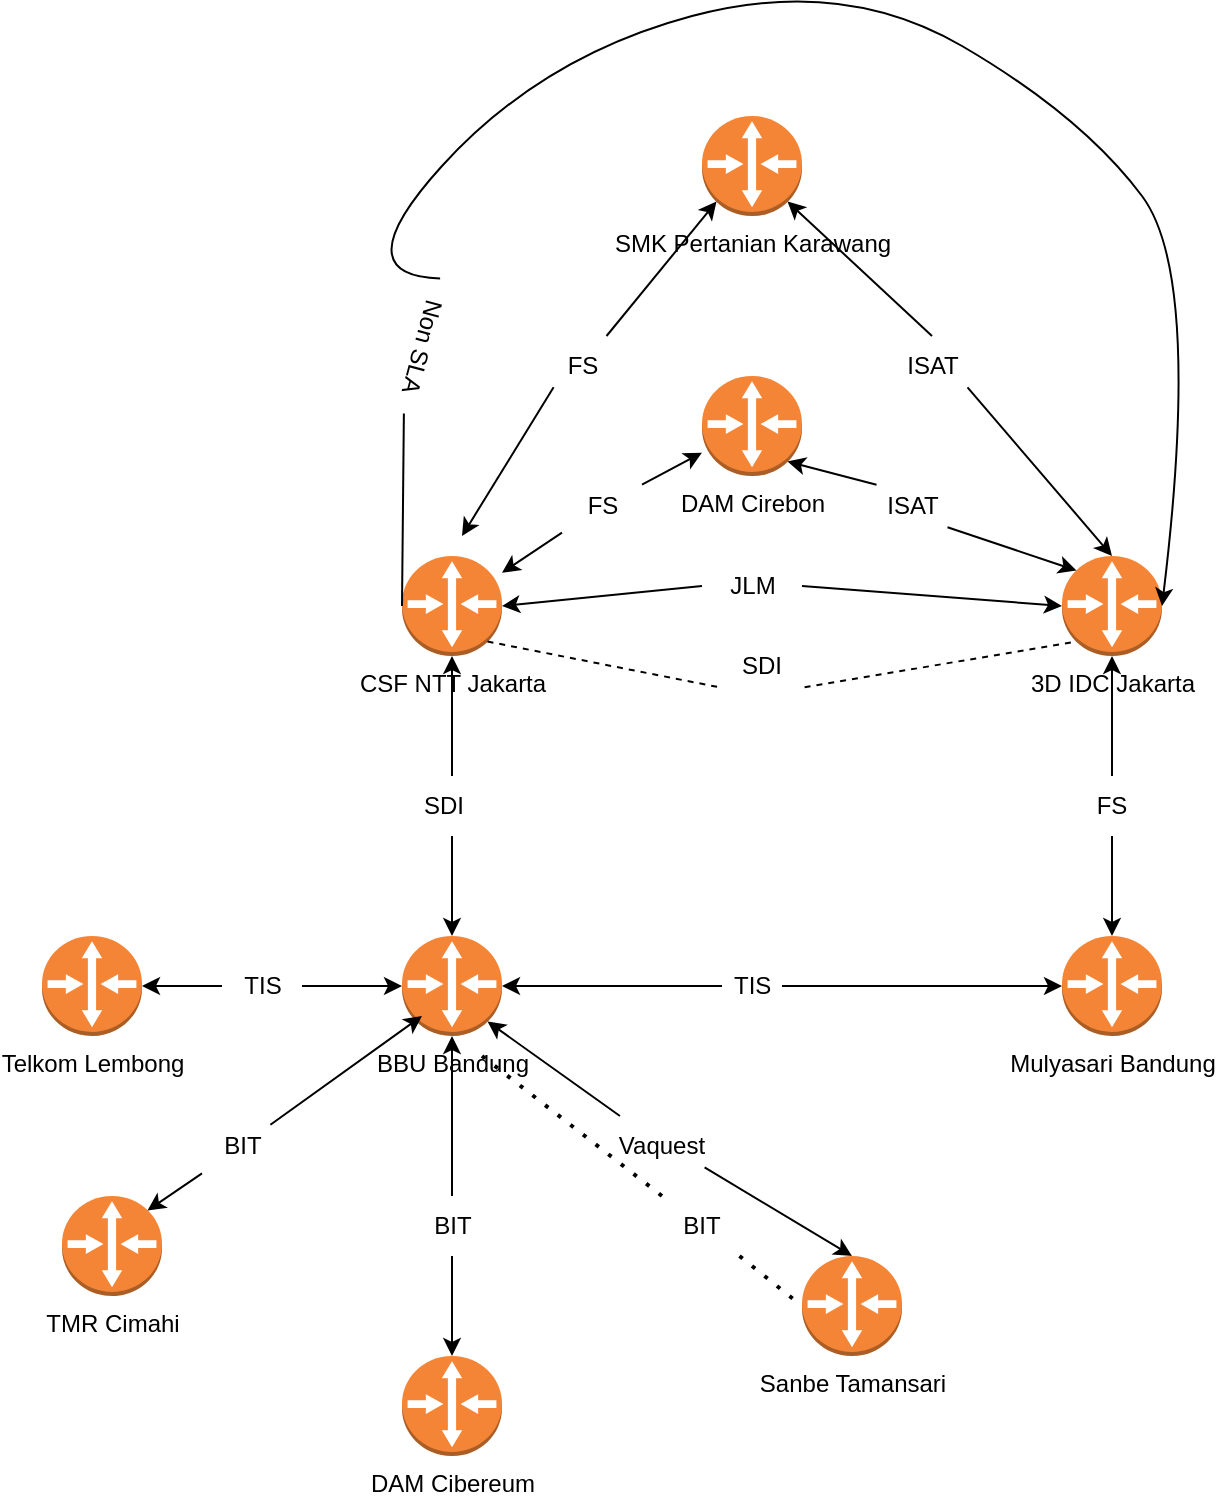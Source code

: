 <mxfile version="20.6.0" type="github">
  <diagram id="0YzVZVSKIRS8GfVN_3J6" name="Page-1">
    <mxGraphModel dx="1296" dy="718" grid="1" gridSize="10" guides="1" tooltips="1" connect="1" arrows="1" fold="1" page="1" pageScale="1" pageWidth="850" pageHeight="1100" math="0" shadow="0">
      <root>
        <mxCell id="0" />
        <mxCell id="1" parent="0" />
        <mxCell id="U0wfsAF0q6kyz8NtuZ6O-1" value="CSF NTT Jakarta" style="outlineConnect=0;dashed=0;verticalLabelPosition=bottom;verticalAlign=top;align=center;html=1;shape=mxgraph.aws3.router;fillColor=#F58536;gradientColor=none;" vertex="1" parent="1">
          <mxGeometry x="260" y="280" width="50" height="50" as="geometry" />
        </mxCell>
        <mxCell id="U0wfsAF0q6kyz8NtuZ6O-2" value="3D IDC Jakarta" style="outlineConnect=0;dashed=0;verticalLabelPosition=bottom;verticalAlign=top;align=center;html=1;shape=mxgraph.aws3.router;fillColor=#F58536;gradientColor=none;" vertex="1" parent="1">
          <mxGeometry x="590" y="280" width="50" height="50" as="geometry" />
        </mxCell>
        <mxCell id="U0wfsAF0q6kyz8NtuZ6O-3" value="BBU Bandung" style="outlineConnect=0;dashed=0;verticalLabelPosition=bottom;verticalAlign=top;align=center;html=1;shape=mxgraph.aws3.router;fillColor=#F58536;gradientColor=none;" vertex="1" parent="1">
          <mxGeometry x="260" y="470" width="50" height="50" as="geometry" />
        </mxCell>
        <mxCell id="U0wfsAF0q6kyz8NtuZ6O-4" value="Mulyasari Bandung" style="outlineConnect=0;dashed=0;verticalLabelPosition=bottom;verticalAlign=top;align=center;html=1;shape=mxgraph.aws3.router;fillColor=#F58536;gradientColor=none;" vertex="1" parent="1">
          <mxGeometry x="590" y="470" width="50" height="50" as="geometry" />
        </mxCell>
        <mxCell id="U0wfsAF0q6kyz8NtuZ6O-6" value="" style="endArrow=classic;startArrow=none;html=1;rounded=0;exitX=1;exitY=0.5;exitDx=0;exitDy=0;exitPerimeter=0;entryX=0;entryY=0.5;entryDx=0;entryDy=0;entryPerimeter=0;" edge="1" parent="1" source="U0wfsAF0q6kyz8NtuZ6O-36" target="U0wfsAF0q6kyz8NtuZ6O-4">
          <mxGeometry width="50" height="50" relative="1" as="geometry">
            <mxPoint x="400" y="490" as="sourcePoint" />
            <mxPoint x="450" y="440" as="targetPoint" />
          </mxGeometry>
        </mxCell>
        <mxCell id="U0wfsAF0q6kyz8NtuZ6O-7" value="" style="endArrow=classic;startArrow=none;html=1;rounded=0;entryX=0.5;entryY=1;entryDx=0;entryDy=0;entryPerimeter=0;exitX=0.5;exitY=0;exitDx=0;exitDy=0;exitPerimeter=0;" edge="1" parent="1" source="U0wfsAF0q6kyz8NtuZ6O-37" target="U0wfsAF0q6kyz8NtuZ6O-1">
          <mxGeometry width="50" height="50" relative="1" as="geometry">
            <mxPoint x="200" y="450" as="sourcePoint" />
            <mxPoint x="250" y="400" as="targetPoint" />
          </mxGeometry>
        </mxCell>
        <mxCell id="U0wfsAF0q6kyz8NtuZ6O-8" value="" style="endArrow=classic;startArrow=none;html=1;rounded=0;entryX=0.5;entryY=1;entryDx=0;entryDy=0;entryPerimeter=0;exitX=0.5;exitY=0;exitDx=0;exitDy=0;exitPerimeter=0;" edge="1" parent="1" source="U0wfsAF0q6kyz8NtuZ6O-38" target="U0wfsAF0q6kyz8NtuZ6O-2">
          <mxGeometry width="50" height="50" relative="1" as="geometry">
            <mxPoint x="560" y="430" as="sourcePoint" />
            <mxPoint x="610" y="380" as="targetPoint" />
          </mxGeometry>
        </mxCell>
        <mxCell id="U0wfsAF0q6kyz8NtuZ6O-9" value="" style="endArrow=classic;startArrow=none;html=1;rounded=0;exitX=1;exitY=0.5;exitDx=0;exitDy=0;exitPerimeter=0;entryX=0;entryY=0.5;entryDx=0;entryDy=0;entryPerimeter=0;" edge="1" parent="1" source="U0wfsAF0q6kyz8NtuZ6O-55" target="U0wfsAF0q6kyz8NtuZ6O-2">
          <mxGeometry width="50" height="50" relative="1" as="geometry">
            <mxPoint x="420" y="370" as="sourcePoint" />
            <mxPoint x="470" y="320" as="targetPoint" />
          </mxGeometry>
        </mxCell>
        <mxCell id="U0wfsAF0q6kyz8NtuZ6O-10" value="Telkom Lembong" style="outlineConnect=0;dashed=0;verticalLabelPosition=bottom;verticalAlign=top;align=center;html=1;shape=mxgraph.aws3.router;fillColor=#F58536;gradientColor=none;" vertex="1" parent="1">
          <mxGeometry x="80" y="470" width="50" height="50" as="geometry" />
        </mxCell>
        <mxCell id="U0wfsAF0q6kyz8NtuZ6O-11" value="TMR Cimahi" style="outlineConnect=0;dashed=0;verticalLabelPosition=bottom;verticalAlign=top;align=center;html=1;shape=mxgraph.aws3.router;fillColor=#F58536;gradientColor=none;" vertex="1" parent="1">
          <mxGeometry x="90" y="600" width="50" height="50" as="geometry" />
        </mxCell>
        <mxCell id="U0wfsAF0q6kyz8NtuZ6O-12" value="DAM Cibereum" style="outlineConnect=0;dashed=0;verticalLabelPosition=bottom;verticalAlign=top;align=center;html=1;shape=mxgraph.aws3.router;fillColor=#F58536;gradientColor=none;" vertex="1" parent="1">
          <mxGeometry x="260" y="680" width="50" height="50" as="geometry" />
        </mxCell>
        <mxCell id="U0wfsAF0q6kyz8NtuZ6O-13" value="Sanbe Tamansari" style="outlineConnect=0;dashed=0;verticalLabelPosition=bottom;verticalAlign=top;align=center;html=1;shape=mxgraph.aws3.router;fillColor=#F58536;gradientColor=none;" vertex="1" parent="1">
          <mxGeometry x="460" y="630" width="50" height="50" as="geometry" />
        </mxCell>
        <mxCell id="U0wfsAF0q6kyz8NtuZ6O-14" value="" style="endArrow=classic;startArrow=none;html=1;rounded=0;exitX=1;exitY=0.5;exitDx=0;exitDy=0;exitPerimeter=0;entryX=0;entryY=0.5;entryDx=0;entryDy=0;entryPerimeter=0;" edge="1" parent="1" source="U0wfsAF0q6kyz8NtuZ6O-53" target="U0wfsAF0q6kyz8NtuZ6O-3">
          <mxGeometry width="50" height="50" relative="1" as="geometry">
            <mxPoint x="330" y="660" as="sourcePoint" />
            <mxPoint x="380" y="610" as="targetPoint" />
          </mxGeometry>
        </mxCell>
        <mxCell id="U0wfsAF0q6kyz8NtuZ6O-15" value="" style="endArrow=classic;startArrow=none;html=1;rounded=0;exitX=0.855;exitY=0.145;exitDx=0;exitDy=0;exitPerimeter=0;" edge="1" parent="1" source="U0wfsAF0q6kyz8NtuZ6O-51">
          <mxGeometry width="50" height="50" relative="1" as="geometry">
            <mxPoint x="220" y="630" as="sourcePoint" />
            <mxPoint x="270" y="510" as="targetPoint" />
          </mxGeometry>
        </mxCell>
        <mxCell id="U0wfsAF0q6kyz8NtuZ6O-16" value="" style="endArrow=classic;startArrow=none;html=1;rounded=0;entryX=0.5;entryY=1;entryDx=0;entryDy=0;entryPerimeter=0;" edge="1" parent="1" source="U0wfsAF0q6kyz8NtuZ6O-49" target="U0wfsAF0q6kyz8NtuZ6O-3">
          <mxGeometry width="50" height="50" relative="1" as="geometry">
            <mxPoint x="300" y="680" as="sourcePoint" />
            <mxPoint x="350" y="630" as="targetPoint" />
          </mxGeometry>
        </mxCell>
        <mxCell id="U0wfsAF0q6kyz8NtuZ6O-17" value="" style="endArrow=classic;startArrow=none;html=1;rounded=0;entryX=0.855;entryY=0.855;entryDx=0;entryDy=0;entryPerimeter=0;" edge="1" parent="1" source="U0wfsAF0q6kyz8NtuZ6O-46" target="U0wfsAF0q6kyz8NtuZ6O-3">
          <mxGeometry width="50" height="50" relative="1" as="geometry">
            <mxPoint x="430" y="610" as="sourcePoint" />
            <mxPoint x="300" y="710" as="targetPoint" />
          </mxGeometry>
        </mxCell>
        <mxCell id="U0wfsAF0q6kyz8NtuZ6O-22" value="SMK Pertanian Karawang" style="outlineConnect=0;dashed=0;verticalLabelPosition=bottom;verticalAlign=top;align=center;html=1;shape=mxgraph.aws3.router;fillColor=#F58536;gradientColor=none;" vertex="1" parent="1">
          <mxGeometry x="410" y="60" width="50" height="50" as="geometry" />
        </mxCell>
        <mxCell id="U0wfsAF0q6kyz8NtuZ6O-25" value="DAM Cirebon" style="outlineConnect=0;dashed=0;verticalLabelPosition=bottom;verticalAlign=top;align=center;html=1;shape=mxgraph.aws3.router;fillColor=#F58536;gradientColor=none;" vertex="1" parent="1">
          <mxGeometry x="410" y="190" width="50" height="50" as="geometry" />
        </mxCell>
        <mxCell id="U0wfsAF0q6kyz8NtuZ6O-27" value="" style="endArrow=classic;startArrow=none;html=1;rounded=0;" edge="1" parent="1" source="U0wfsAF0q6kyz8NtuZ6O-59" target="U0wfsAF0q6kyz8NtuZ6O-25">
          <mxGeometry width="50" height="50" relative="1" as="geometry">
            <mxPoint x="320" y="240" as="sourcePoint" />
            <mxPoint x="370" y="190" as="targetPoint" />
          </mxGeometry>
        </mxCell>
        <mxCell id="U0wfsAF0q6kyz8NtuZ6O-28" value="" style="endArrow=classic;startArrow=none;html=1;rounded=0;exitX=0.855;exitY=0.855;exitDx=0;exitDy=0;exitPerimeter=0;entryX=0.145;entryY=0.145;entryDx=0;entryDy=0;entryPerimeter=0;" edge="1" parent="1" source="U0wfsAF0q6kyz8NtuZ6O-61" target="U0wfsAF0q6kyz8NtuZ6O-2">
          <mxGeometry width="50" height="50" relative="1" as="geometry">
            <mxPoint x="550" y="240" as="sourcePoint" />
            <mxPoint x="600" y="190" as="targetPoint" />
          </mxGeometry>
        </mxCell>
        <mxCell id="U0wfsAF0q6kyz8NtuZ6O-29" value="" style="endArrow=classic;startArrow=none;html=1;rounded=0;entryX=0.145;entryY=0.855;entryDx=0;entryDy=0;entryPerimeter=0;" edge="1" parent="1" source="U0wfsAF0q6kyz8NtuZ6O-63" target="U0wfsAF0q6kyz8NtuZ6O-22">
          <mxGeometry width="50" height="50" relative="1" as="geometry">
            <mxPoint x="290" y="270" as="sourcePoint" />
            <mxPoint x="350" y="180" as="targetPoint" />
          </mxGeometry>
        </mxCell>
        <mxCell id="U0wfsAF0q6kyz8NtuZ6O-30" value="" style="endArrow=classic;startArrow=none;html=1;rounded=0;exitX=0.855;exitY=0.855;exitDx=0;exitDy=0;exitPerimeter=0;entryX=0.5;entryY=0;entryDx=0;entryDy=0;entryPerimeter=0;" edge="1" parent="1" source="U0wfsAF0q6kyz8NtuZ6O-65" target="U0wfsAF0q6kyz8NtuZ6O-2">
          <mxGeometry width="50" height="50" relative="1" as="geometry">
            <mxPoint x="560" y="180" as="sourcePoint" />
            <mxPoint x="610" y="130" as="targetPoint" />
          </mxGeometry>
        </mxCell>
        <mxCell id="U0wfsAF0q6kyz8NtuZ6O-33" value="" style="endArrow=none;dashed=1;html=1;rounded=0;exitX=0.855;exitY=0.855;exitDx=0;exitDy=0;exitPerimeter=0;entryX=0.145;entryY=0.855;entryDx=0;entryDy=0;entryPerimeter=0;startArrow=none;" edge="1" parent="1" source="U0wfsAF0q6kyz8NtuZ6O-39" target="U0wfsAF0q6kyz8NtuZ6O-2">
          <mxGeometry width="50" height="50" relative="1" as="geometry">
            <mxPoint x="250" y="410" as="sourcePoint" />
            <mxPoint x="300" y="360" as="targetPoint" />
          </mxGeometry>
        </mxCell>
        <mxCell id="U0wfsAF0q6kyz8NtuZ6O-35" value="" style="curved=1;endArrow=classic;html=1;rounded=0;exitX=0;exitY=0.5;exitDx=0;exitDy=0;exitPerimeter=0;entryX=1;entryY=0.5;entryDx=0;entryDy=0;entryPerimeter=0;startArrow=none;" edge="1" parent="1" source="U0wfsAF0q6kyz8NtuZ6O-57" target="U0wfsAF0q6kyz8NtuZ6O-2">
          <mxGeometry width="50" height="50" relative="1" as="geometry">
            <mxPoint x="250" y="410" as="sourcePoint" />
            <mxPoint x="690" y="240" as="targetPoint" />
            <Array as="points">
              <mxPoint x="230" y="140" />
              <mxPoint x="330" y="30" />
              <mxPoint x="480" y="-10" />
              <mxPoint x="600" y="60" />
              <mxPoint x="660" y="140" />
            </Array>
          </mxGeometry>
        </mxCell>
        <mxCell id="U0wfsAF0q6kyz8NtuZ6O-41" value="" style="endArrow=none;dashed=1;html=1;dashPattern=1 3;strokeWidth=2;rounded=0;entryX=0;entryY=0.5;entryDx=0;entryDy=0;entryPerimeter=0;startArrow=none;" edge="1" parent="1" source="U0wfsAF0q6kyz8NtuZ6O-40" target="U0wfsAF0q6kyz8NtuZ6O-13">
          <mxGeometry width="50" height="50" relative="1" as="geometry">
            <mxPoint x="300" y="530" as="sourcePoint" />
            <mxPoint x="390" y="510" as="targetPoint" />
          </mxGeometry>
        </mxCell>
        <mxCell id="U0wfsAF0q6kyz8NtuZ6O-40" value="BIT" style="text;html=1;strokeColor=none;fillColor=none;align=center;verticalAlign=middle;whiteSpace=wrap;rounded=0;" vertex="1" parent="1">
          <mxGeometry x="380" y="600" width="60" height="30" as="geometry" />
        </mxCell>
        <mxCell id="U0wfsAF0q6kyz8NtuZ6O-42" value="" style="endArrow=none;dashed=1;html=1;dashPattern=1 3;strokeWidth=2;rounded=0;" edge="1" parent="1">
          <mxGeometry width="50" height="50" relative="1" as="geometry">
            <mxPoint x="300" y="530" as="sourcePoint" />
            <mxPoint x="390" y="600" as="targetPoint" />
          </mxGeometry>
        </mxCell>
        <mxCell id="U0wfsAF0q6kyz8NtuZ6O-36" value="TIS" style="text;strokeColor=none;fillColor=none;align=left;verticalAlign=middle;spacingLeft=4;spacingRight=4;overflow=hidden;points=[[0,0.5],[1,0.5]];portConstraint=eastwest;rotatable=0;whiteSpace=wrap;html=1;" vertex="1" parent="1">
          <mxGeometry x="420" y="480" width="30" height="30" as="geometry" />
        </mxCell>
        <mxCell id="U0wfsAF0q6kyz8NtuZ6O-43" value="" style="endArrow=none;startArrow=classic;html=1;rounded=0;exitX=1;exitY=0.5;exitDx=0;exitDy=0;exitPerimeter=0;entryX=0;entryY=0.5;entryDx=0;entryDy=0;entryPerimeter=0;" edge="1" parent="1" source="U0wfsAF0q6kyz8NtuZ6O-3" target="U0wfsAF0q6kyz8NtuZ6O-36">
          <mxGeometry width="50" height="50" relative="1" as="geometry">
            <mxPoint x="310" y="495" as="sourcePoint" />
            <mxPoint x="590" y="495" as="targetPoint" />
          </mxGeometry>
        </mxCell>
        <mxCell id="U0wfsAF0q6kyz8NtuZ6O-38" value="FS" style="text;html=1;strokeColor=none;fillColor=none;align=center;verticalAlign=middle;whiteSpace=wrap;rounded=0;" vertex="1" parent="1">
          <mxGeometry x="585" y="390" width="60" height="30" as="geometry" />
        </mxCell>
        <mxCell id="U0wfsAF0q6kyz8NtuZ6O-44" value="" style="endArrow=none;startArrow=classic;html=1;rounded=0;entryX=0.5;entryY=1;entryDx=0;entryDy=0;entryPerimeter=0;exitX=0.5;exitY=0;exitDx=0;exitDy=0;exitPerimeter=0;" edge="1" parent="1" source="U0wfsAF0q6kyz8NtuZ6O-4" target="U0wfsAF0q6kyz8NtuZ6O-38">
          <mxGeometry width="50" height="50" relative="1" as="geometry">
            <mxPoint x="615" y="470" as="sourcePoint" />
            <mxPoint x="615" y="330" as="targetPoint" />
          </mxGeometry>
        </mxCell>
        <mxCell id="U0wfsAF0q6kyz8NtuZ6O-37" value="SDI" style="text;strokeColor=none;fillColor=none;align=left;verticalAlign=middle;spacingLeft=4;spacingRight=4;overflow=hidden;points=[[0,0.5],[1,0.5]];portConstraint=eastwest;rotatable=0;whiteSpace=wrap;html=1;" vertex="1" parent="1">
          <mxGeometry x="265" y="390" width="40" height="30" as="geometry" />
        </mxCell>
        <mxCell id="U0wfsAF0q6kyz8NtuZ6O-45" value="" style="endArrow=none;startArrow=classic;html=1;rounded=0;entryX=0.5;entryY=1;entryDx=0;entryDy=0;entryPerimeter=0;exitX=0.5;exitY=0;exitDx=0;exitDy=0;exitPerimeter=0;" edge="1" parent="1" source="U0wfsAF0q6kyz8NtuZ6O-3" target="U0wfsAF0q6kyz8NtuZ6O-37">
          <mxGeometry width="50" height="50" relative="1" as="geometry">
            <mxPoint x="285" y="470" as="sourcePoint" />
            <mxPoint x="285" y="330" as="targetPoint" />
          </mxGeometry>
        </mxCell>
        <mxCell id="U0wfsAF0q6kyz8NtuZ6O-46" value="Vaquest" style="text;html=1;strokeColor=none;fillColor=none;align=center;verticalAlign=middle;whiteSpace=wrap;rounded=0;" vertex="1" parent="1">
          <mxGeometry x="360" y="560" width="60" height="30" as="geometry" />
        </mxCell>
        <mxCell id="U0wfsAF0q6kyz8NtuZ6O-47" value="" style="endArrow=none;startArrow=classic;html=1;rounded=0;entryX=0.855;entryY=0.855;entryDx=0;entryDy=0;entryPerimeter=0;exitX=0.5;exitY=0;exitDx=0;exitDy=0;exitPerimeter=0;" edge="1" parent="1" source="U0wfsAF0q6kyz8NtuZ6O-13" target="U0wfsAF0q6kyz8NtuZ6O-46">
          <mxGeometry width="50" height="50" relative="1" as="geometry">
            <mxPoint x="430" y="610" as="sourcePoint" />
            <mxPoint x="302.75" y="512.75" as="targetPoint" />
          </mxGeometry>
        </mxCell>
        <mxCell id="U0wfsAF0q6kyz8NtuZ6O-39" value="SDI" style="text;html=1;strokeColor=none;fillColor=none;align=center;verticalAlign=middle;whiteSpace=wrap;rounded=0;" vertex="1" parent="1">
          <mxGeometry x="410" y="320" width="60" height="30" as="geometry" />
        </mxCell>
        <mxCell id="U0wfsAF0q6kyz8NtuZ6O-48" value="" style="endArrow=none;dashed=1;html=1;rounded=0;exitX=0.855;exitY=0.855;exitDx=0;exitDy=0;exitPerimeter=0;entryX=0.145;entryY=0.855;entryDx=0;entryDy=0;entryPerimeter=0;" edge="1" parent="1" source="U0wfsAF0q6kyz8NtuZ6O-1" target="U0wfsAF0q6kyz8NtuZ6O-39">
          <mxGeometry width="50" height="50" relative="1" as="geometry">
            <mxPoint x="302.75" y="322.75" as="sourcePoint" />
            <mxPoint x="597.25" y="322.75" as="targetPoint" />
          </mxGeometry>
        </mxCell>
        <mxCell id="U0wfsAF0q6kyz8NtuZ6O-49" value="BIT" style="text;html=1;align=center;verticalAlign=middle;resizable=0;points=[];autosize=1;strokeColor=none;fillColor=none;" vertex="1" parent="1">
          <mxGeometry x="265" y="600" width="40" height="30" as="geometry" />
        </mxCell>
        <mxCell id="U0wfsAF0q6kyz8NtuZ6O-50" value="" style="endArrow=none;startArrow=classic;html=1;rounded=0;entryX=0.5;entryY=1;entryDx=0;entryDy=0;entryPerimeter=0;" edge="1" parent="1" source="U0wfsAF0q6kyz8NtuZ6O-12" target="U0wfsAF0q6kyz8NtuZ6O-49">
          <mxGeometry width="50" height="50" relative="1" as="geometry">
            <mxPoint x="285" y="680" as="sourcePoint" />
            <mxPoint x="285" y="520" as="targetPoint" />
          </mxGeometry>
        </mxCell>
        <mxCell id="U0wfsAF0q6kyz8NtuZ6O-51" value="BIT" style="text;html=1;align=center;verticalAlign=middle;resizable=0;points=[];autosize=1;strokeColor=none;fillColor=none;" vertex="1" parent="1">
          <mxGeometry x="160" y="560" width="40" height="30" as="geometry" />
        </mxCell>
        <mxCell id="U0wfsAF0q6kyz8NtuZ6O-52" value="" style="endArrow=none;startArrow=classic;html=1;rounded=0;exitX=0.855;exitY=0.145;exitDx=0;exitDy=0;exitPerimeter=0;" edge="1" parent="1" source="U0wfsAF0q6kyz8NtuZ6O-11" target="U0wfsAF0q6kyz8NtuZ6O-51">
          <mxGeometry width="50" height="50" relative="1" as="geometry">
            <mxPoint x="132.75" y="607.25" as="sourcePoint" />
            <mxPoint x="270" y="510" as="targetPoint" />
          </mxGeometry>
        </mxCell>
        <mxCell id="U0wfsAF0q6kyz8NtuZ6O-53" value="TIS" style="text;html=1;align=center;verticalAlign=middle;resizable=0;points=[];autosize=1;strokeColor=none;fillColor=none;" vertex="1" parent="1">
          <mxGeometry x="170" y="480" width="40" height="30" as="geometry" />
        </mxCell>
        <mxCell id="U0wfsAF0q6kyz8NtuZ6O-54" value="" style="endArrow=none;startArrow=classic;html=1;rounded=0;exitX=1;exitY=0.5;exitDx=0;exitDy=0;exitPerimeter=0;entryX=0;entryY=0.5;entryDx=0;entryDy=0;entryPerimeter=0;" edge="1" parent="1" source="U0wfsAF0q6kyz8NtuZ6O-10" target="U0wfsAF0q6kyz8NtuZ6O-53">
          <mxGeometry width="50" height="50" relative="1" as="geometry">
            <mxPoint x="130" y="495" as="sourcePoint" />
            <mxPoint x="260" y="495" as="targetPoint" />
          </mxGeometry>
        </mxCell>
        <mxCell id="U0wfsAF0q6kyz8NtuZ6O-55" value="JLM" style="text;html=1;align=center;verticalAlign=middle;resizable=0;points=[];autosize=1;strokeColor=none;fillColor=none;" vertex="1" parent="1">
          <mxGeometry x="410" y="280" width="50" height="30" as="geometry" />
        </mxCell>
        <mxCell id="U0wfsAF0q6kyz8NtuZ6O-56" value="" style="endArrow=none;startArrow=classic;html=1;rounded=0;exitX=1;exitY=0.5;exitDx=0;exitDy=0;exitPerimeter=0;entryX=0;entryY=0.5;entryDx=0;entryDy=0;entryPerimeter=0;" edge="1" parent="1" source="U0wfsAF0q6kyz8NtuZ6O-1" target="U0wfsAF0q6kyz8NtuZ6O-55">
          <mxGeometry width="50" height="50" relative="1" as="geometry">
            <mxPoint x="310" y="305" as="sourcePoint" />
            <mxPoint x="590" y="305" as="targetPoint" />
          </mxGeometry>
        </mxCell>
        <mxCell id="U0wfsAF0q6kyz8NtuZ6O-59" value="FS" style="text;html=1;align=center;verticalAlign=middle;resizable=0;points=[];autosize=1;strokeColor=none;fillColor=none;" vertex="1" parent="1">
          <mxGeometry x="340" y="240" width="40" height="30" as="geometry" />
        </mxCell>
        <mxCell id="U0wfsAF0q6kyz8NtuZ6O-60" value="" style="endArrow=none;startArrow=classic;html=1;rounded=0;" edge="1" parent="1" source="U0wfsAF0q6kyz8NtuZ6O-1" target="U0wfsAF0q6kyz8NtuZ6O-59">
          <mxGeometry width="50" height="50" relative="1" as="geometry">
            <mxPoint x="310" y="290" as="sourcePoint" />
            <mxPoint x="410" y="230" as="targetPoint" />
          </mxGeometry>
        </mxCell>
        <mxCell id="U0wfsAF0q6kyz8NtuZ6O-61" value="ISAT" style="text;html=1;align=center;verticalAlign=middle;resizable=0;points=[];autosize=1;strokeColor=none;fillColor=none;" vertex="1" parent="1">
          <mxGeometry x="490" y="240" width="50" height="30" as="geometry" />
        </mxCell>
        <mxCell id="U0wfsAF0q6kyz8NtuZ6O-62" value="" style="endArrow=none;startArrow=classic;html=1;rounded=0;exitX=0.855;exitY=0.855;exitDx=0;exitDy=0;exitPerimeter=0;entryX=0.145;entryY=0.145;entryDx=0;entryDy=0;entryPerimeter=0;" edge="1" parent="1" source="U0wfsAF0q6kyz8NtuZ6O-25" target="U0wfsAF0q6kyz8NtuZ6O-61">
          <mxGeometry width="50" height="50" relative="1" as="geometry">
            <mxPoint x="452.75" y="232.75" as="sourcePoint" />
            <mxPoint x="597.25" y="287.25" as="targetPoint" />
          </mxGeometry>
        </mxCell>
        <mxCell id="U0wfsAF0q6kyz8NtuZ6O-63" value="FS" style="text;html=1;align=center;verticalAlign=middle;resizable=0;points=[];autosize=1;strokeColor=none;fillColor=none;" vertex="1" parent="1">
          <mxGeometry x="330" y="170" width="40" height="30" as="geometry" />
        </mxCell>
        <mxCell id="U0wfsAF0q6kyz8NtuZ6O-64" value="" style="endArrow=none;startArrow=classic;html=1;rounded=0;entryX=0.145;entryY=0.855;entryDx=0;entryDy=0;entryPerimeter=0;" edge="1" parent="1" target="U0wfsAF0q6kyz8NtuZ6O-63">
          <mxGeometry width="50" height="50" relative="1" as="geometry">
            <mxPoint x="290" y="270" as="sourcePoint" />
            <mxPoint x="417.25" y="102.75" as="targetPoint" />
          </mxGeometry>
        </mxCell>
        <mxCell id="U0wfsAF0q6kyz8NtuZ6O-65" value="ISAT" style="text;html=1;align=center;verticalAlign=middle;resizable=0;points=[];autosize=1;strokeColor=none;fillColor=none;" vertex="1" parent="1">
          <mxGeometry x="500" y="170" width="50" height="30" as="geometry" />
        </mxCell>
        <mxCell id="U0wfsAF0q6kyz8NtuZ6O-66" value="" style="endArrow=none;startArrow=classic;html=1;rounded=0;exitX=0.855;exitY=0.855;exitDx=0;exitDy=0;exitPerimeter=0;entryX=0.5;entryY=0;entryDx=0;entryDy=0;entryPerimeter=0;" edge="1" parent="1" source="U0wfsAF0q6kyz8NtuZ6O-22" target="U0wfsAF0q6kyz8NtuZ6O-65">
          <mxGeometry width="50" height="50" relative="1" as="geometry">
            <mxPoint x="452.75" y="102.75" as="sourcePoint" />
            <mxPoint x="615" y="280" as="targetPoint" />
          </mxGeometry>
        </mxCell>
        <mxCell id="U0wfsAF0q6kyz8NtuZ6O-57" value="Non SLA" style="text;html=1;align=center;verticalAlign=middle;resizable=0;points=[];autosize=1;strokeColor=none;fillColor=none;rotation=105;" vertex="1" parent="1">
          <mxGeometry x="235" y="160" width="70" height="30" as="geometry" />
        </mxCell>
        <mxCell id="U0wfsAF0q6kyz8NtuZ6O-69" value="" style="curved=1;endArrow=none;html=1;rounded=0;exitX=0;exitY=0.5;exitDx=0;exitDy=0;exitPerimeter=0;entryX=1;entryY=0.5;entryDx=0;entryDy=0;entryPerimeter=0;" edge="1" parent="1" source="U0wfsAF0q6kyz8NtuZ6O-1" target="U0wfsAF0q6kyz8NtuZ6O-57">
          <mxGeometry width="50" height="50" relative="1" as="geometry">
            <mxPoint x="260" y="305" as="sourcePoint" />
            <mxPoint x="640" y="305" as="targetPoint" />
            <Array as="points" />
          </mxGeometry>
        </mxCell>
      </root>
    </mxGraphModel>
  </diagram>
</mxfile>
